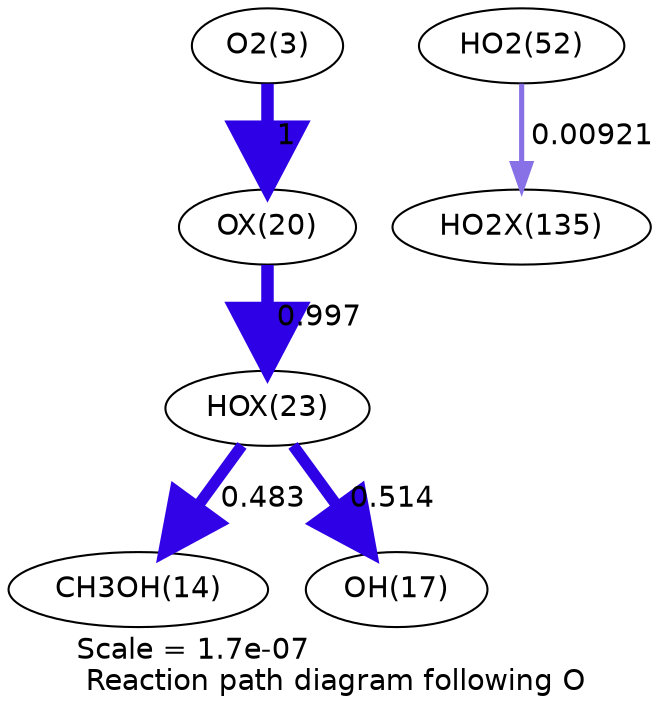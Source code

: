 digraph reaction_paths {
center=1;
s5 -> s37[fontname="Helvetica", penwidth=6, arrowsize=3, color="0.7, 1.5, 0.9"
, label=" 1"];
s37 -> s40[fontname="Helvetica", penwidth=6, arrowsize=3, color="0.7, 1.5, 0.9"
, label=" 0.997"];
s40 -> s16[fontname="Helvetica", penwidth=5.45, arrowsize=2.72, color="0.7, 0.983, 0.9"
, label=" 0.483"];
s40 -> s19[fontname="Helvetica", penwidth=5.5, arrowsize=2.75, color="0.7, 1.01, 0.9"
, label=" 0.514"];
s21 -> s59[fontname="Helvetica", penwidth=2.46, arrowsize=1.23, color="0.7, 0.509, 0.9"
, label=" 0.00921"];
s5 [ fontname="Helvetica", label="O2(3)"];
s16 [ fontname="Helvetica", label="CH3OH(14)"];
s19 [ fontname="Helvetica", label="OH(17)"];
s21 [ fontname="Helvetica", label="HO2(52)"];
s37 [ fontname="Helvetica", label="OX(20)"];
s40 [ fontname="Helvetica", label="HOX(23)"];
s59 [ fontname="Helvetica", label="HO2X(135)"];
 label = "Scale = 1.7e-07\l Reaction path diagram following O";
 fontname = "Helvetica";
}
